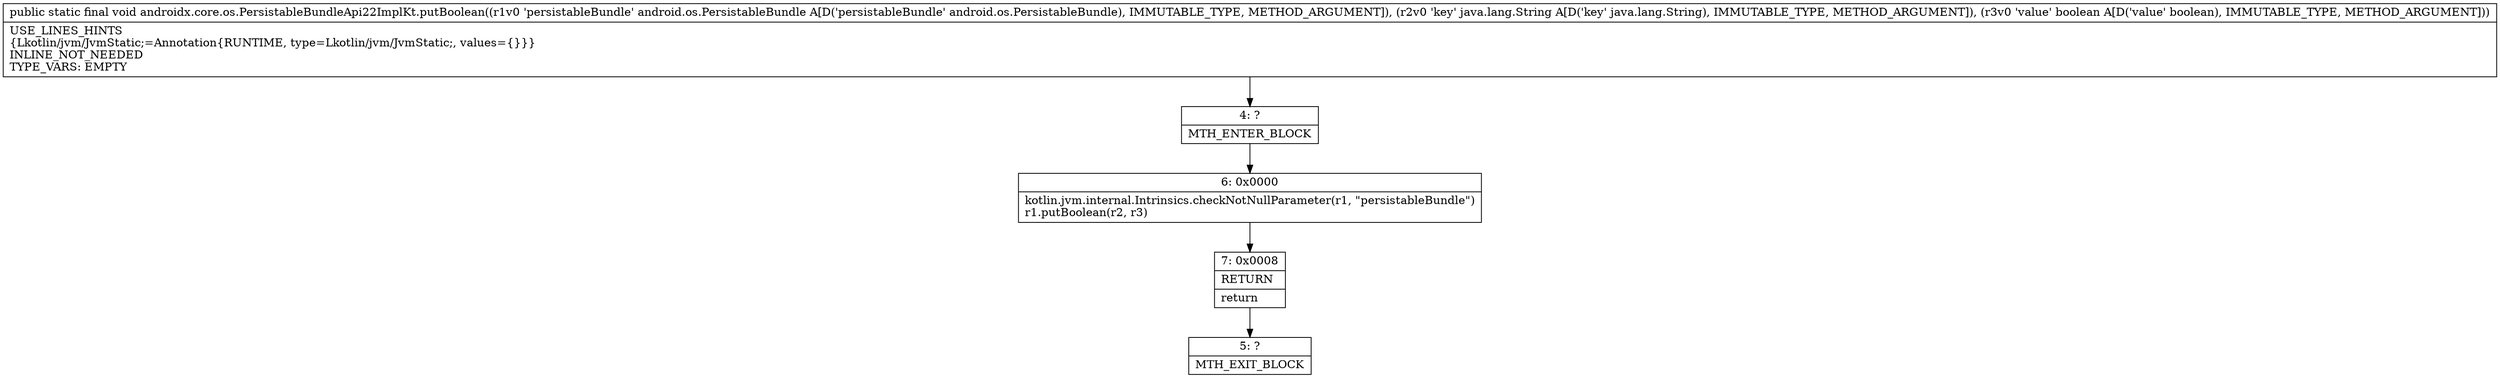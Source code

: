 digraph "CFG forandroidx.core.os.PersistableBundleApi22ImplKt.putBoolean(Landroid\/os\/PersistableBundle;Ljava\/lang\/String;Z)V" {
Node_4 [shape=record,label="{4\:\ ?|MTH_ENTER_BLOCK\l}"];
Node_6 [shape=record,label="{6\:\ 0x0000|kotlin.jvm.internal.Intrinsics.checkNotNullParameter(r1, \"persistableBundle\")\lr1.putBoolean(r2, r3)\l}"];
Node_7 [shape=record,label="{7\:\ 0x0008|RETURN\l|return\l}"];
Node_5 [shape=record,label="{5\:\ ?|MTH_EXIT_BLOCK\l}"];
MethodNode[shape=record,label="{public static final void androidx.core.os.PersistableBundleApi22ImplKt.putBoolean((r1v0 'persistableBundle' android.os.PersistableBundle A[D('persistableBundle' android.os.PersistableBundle), IMMUTABLE_TYPE, METHOD_ARGUMENT]), (r2v0 'key' java.lang.String A[D('key' java.lang.String), IMMUTABLE_TYPE, METHOD_ARGUMENT]), (r3v0 'value' boolean A[D('value' boolean), IMMUTABLE_TYPE, METHOD_ARGUMENT]))  | USE_LINES_HINTS\l\{Lkotlin\/jvm\/JvmStatic;=Annotation\{RUNTIME, type=Lkotlin\/jvm\/JvmStatic;, values=\{\}\}\}\lINLINE_NOT_NEEDED\lTYPE_VARS: EMPTY\l}"];
MethodNode -> Node_4;Node_4 -> Node_6;
Node_6 -> Node_7;
Node_7 -> Node_5;
}

